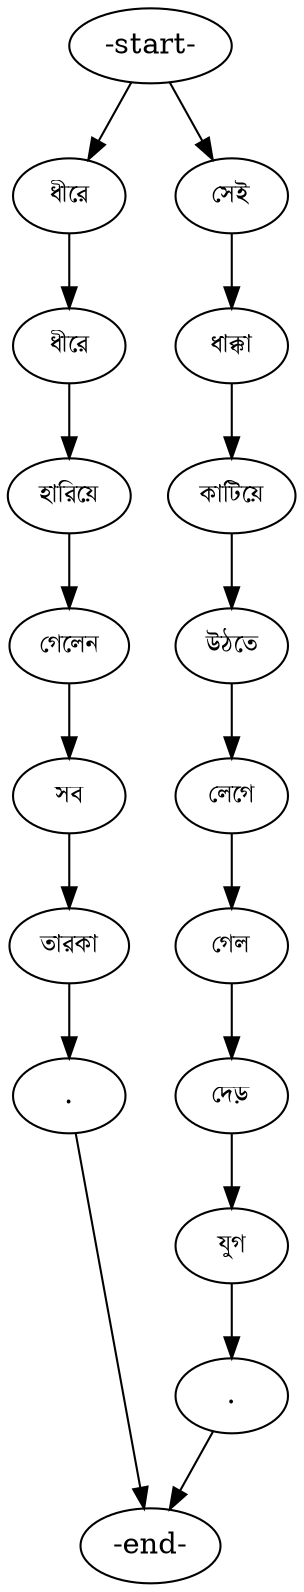 strict digraph G {
"('-start-/-/-start-', 0)" [info="[(0, 0), (1, 0)]", label="-start-"];
"('ধীরে/-/NN', 0)" [info="[(0, 1)]", label="ধীরে"];
"('ধীরে/-/NN', 1)" [info="[(0, 2)]", label="ধীরে"];
"('হারিয়ে/-/VB', 0)" [info="[(0, 3)]", label="হারিয়ে"];
"('গেলেন/-/VB', 0)" [info="[(0, 4)]", label="গেলেন"];
"('তারকা/-/NN', 0)" [info="[(0, 6)]", label="তারকা"];
"('-end-/-/-end-', 0)" [info="[(0, 8), (1, 10)]", label="-end-"];
"('সব/-/VB', 0)" [info="[(0, 5)]", label="সব"];
"('./-/PUNCT', 0)" [info="[(0, 7)]", label="."];
"('ধাক্কা/-/NN', 0)" [info="[(1, 2)]", label="ধাক্কা"];
"('কাটিয়ে/-/VB', 0)" [info="[(1, 3)]", label="কাটিয়ে"];
"('উঠতে/-/VB', 0)" [info="[(1, 4)]", label="উঠতে"];
"('লেগে/-/VB', 0)" [info="[(1, 5)]", label="লেগে"];
"('দেড়/-/RB', 0)" [info="[(1, 7)]", label="দেড়"];
"('যুগ/-/NN', 0)" [info="[(1, 8)]", label="যুগ"];
"('সেই/-/JJ', 0)" [info="[(1, 1)]", label="সেই"];
"('গেল/-/VB', 0)" [info="[(1, 6)]", label="গেল"];
"('./-/PUNCT', 1)" [info="[(1, 9)]", label="."];
"('-start-/-/-start-', 0)" -> "('ধীরে/-/NN', 0)"  [weight="1.5"];
"('-start-/-/-start-', 0)" -> "('সেই/-/JJ', 0)"  [weight="1.5"];
"('ধীরে/-/NN', 0)" -> "('ধীরে/-/NN', 1)"  [weight="2.0"];
"('ধীরে/-/NN', 1)" -> "('হারিয়ে/-/VB', 0)"  [weight="2.0"];
"('হারিয়ে/-/VB', 0)" -> "('গেলেন/-/VB', 0)"  [weight="2.0"];
"('গেলেন/-/VB', 0)" -> "('সব/-/VB', 0)"  [weight="2.0"];
"('তারকা/-/NN', 0)" -> "('./-/PUNCT', 0)"  [weight="2.0"];
"('সব/-/VB', 0)" -> "('তারকা/-/NN', 0)"  [weight="2.0"];
"('./-/PUNCT', 0)" -> "('-end-/-/-end-', 0)"  [weight="1.5"];
"('ধাক্কা/-/NN', 0)" -> "('কাটিয়ে/-/VB', 0)"  [weight="2.0"];
"('কাটিয়ে/-/VB', 0)" -> "('উঠতে/-/VB', 0)"  [weight="2.0"];
"('উঠতে/-/VB', 0)" -> "('লেগে/-/VB', 0)"  [weight="2.0"];
"('লেগে/-/VB', 0)" -> "('গেল/-/VB', 0)"  [weight="2.0"];
"('দেড়/-/RB', 0)" -> "('যুগ/-/NN', 0)"  [weight="2.0"];
"('যুগ/-/NN', 0)" -> "('./-/PUNCT', 1)"  [weight="2.0"];
"('সেই/-/JJ', 0)" -> "('ধাক্কা/-/NN', 0)"  [weight="2.0"];
"('গেল/-/VB', 0)" -> "('দেড়/-/RB', 0)"  [weight="2.0"];
"('./-/PUNCT', 1)" -> "('-end-/-/-end-', 0)"  [weight="1.5"];
}
